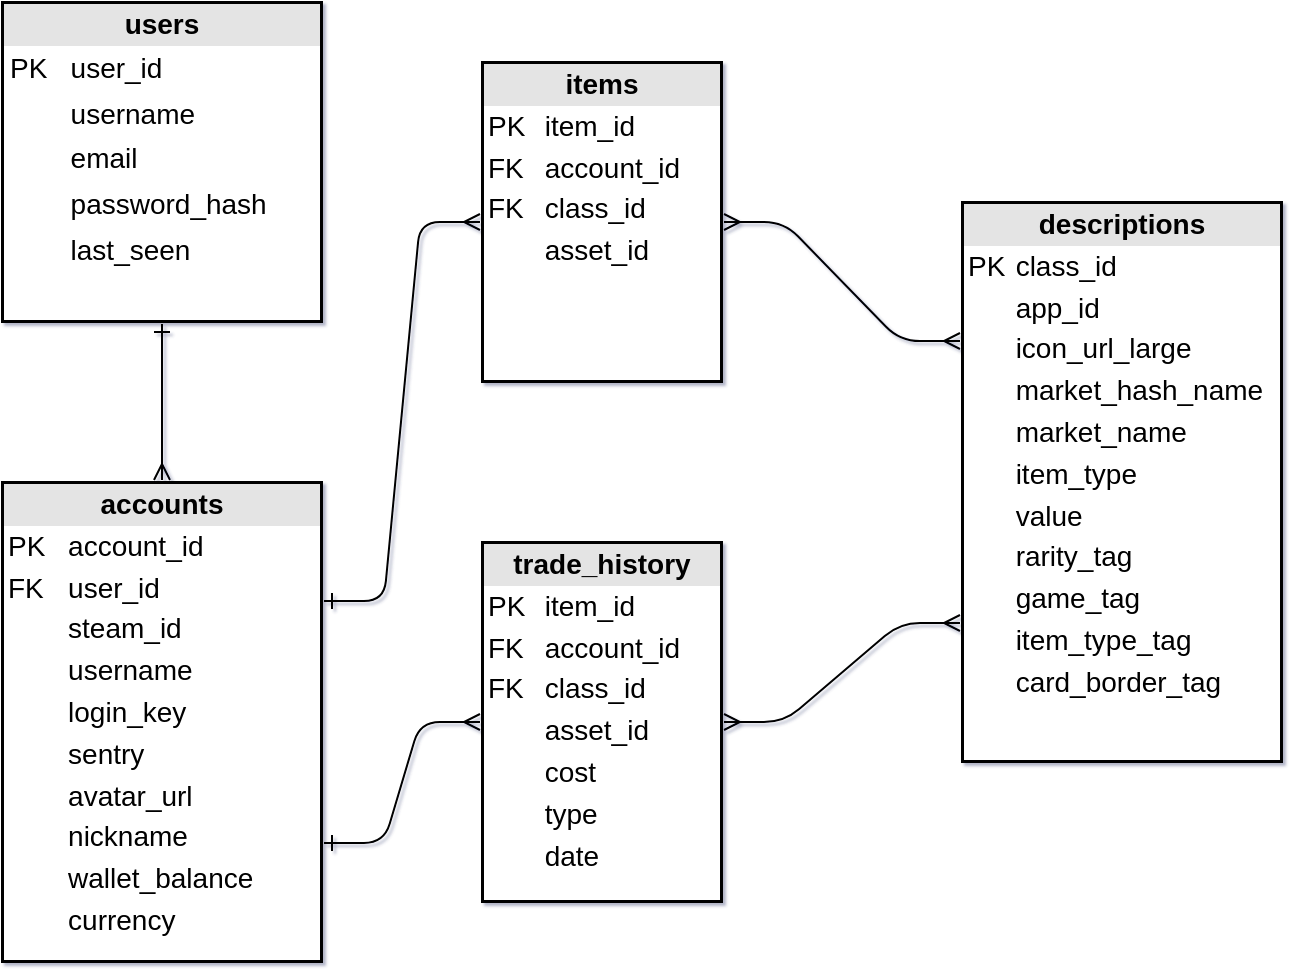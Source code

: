 <mxfile version="14.5.3" type="device"><diagram name="Page-1" id="9f46799a-70d6-7492-0946-bef42562c5a5"><mxGraphModel dx="1185" dy="588" grid="1" gridSize="10" guides="1" tooltips="1" connect="1" arrows="1" fold="1" page="1" pageScale="1" pageWidth="720" pageHeight="560" background="#ffffff" math="0" shadow="1"><root><mxCell id="0"/><mxCell id="1" parent="0"/><mxCell id="b2mbYdQ5OWqlQgxGF-j2-1" value="&lt;div style=&quot;text-align: center ; box-sizing: border-box ; width: 100% ; background: rgb(228 , 228 , 228) ; padding: 2px ; font-size: 14px&quot;&gt;&lt;b&gt;accounts&lt;/b&gt;&lt;/div&gt;&lt;table style=&quot;width: 100% ; font-size: 14px&quot; cellpadding=&quot;2&quot; cellspacing=&quot;0&quot;&gt;&lt;tbody style=&quot;font-size: 14px&quot;&gt;&lt;tr style=&quot;font-size: 14px&quot;&gt;&lt;td style=&quot;font-size: 14px&quot;&gt;PK&lt;/td&gt;&lt;td style=&quot;font-size: 14px&quot;&gt;account_id&lt;/td&gt;&lt;/tr&gt;&lt;tr style=&quot;font-size: 14px&quot;&gt;&lt;td style=&quot;font-size: 14px&quot;&gt;FK&lt;/td&gt;&lt;td style=&quot;font-size: 14px&quot;&gt;user_id&lt;/td&gt;&lt;/tr&gt;&lt;tr&gt;&lt;td&gt;&lt;br&gt;&lt;/td&gt;&lt;td&gt;steam_id&lt;br&gt;&lt;/td&gt;&lt;/tr&gt;&lt;tr&gt;&lt;td&gt;&lt;br&gt;&lt;/td&gt;&lt;td&gt;username&lt;br&gt;&lt;/td&gt;&lt;/tr&gt;&lt;tr&gt;&lt;td&gt;&lt;br&gt;&lt;/td&gt;&lt;td&gt;login_key&lt;br&gt;&lt;/td&gt;&lt;/tr&gt;&lt;tr&gt;&lt;td&gt;&lt;br&gt;&lt;/td&gt;&lt;td&gt;sentry&lt;br&gt;&lt;/td&gt;&lt;/tr&gt;&lt;tr&gt;&lt;td&gt;&lt;br&gt;&lt;/td&gt;&lt;td&gt;avatar_url&lt;br&gt;&lt;/td&gt;&lt;/tr&gt;&lt;tr&gt;&lt;td&gt;&lt;br&gt;&lt;/td&gt;&lt;td&gt;nickname&lt;br&gt;&lt;/td&gt;&lt;/tr&gt;&lt;tr&gt;&lt;td&gt;&lt;br&gt;&lt;/td&gt;&lt;td&gt;wallet_balance&lt;br&gt;&lt;/td&gt;&lt;/tr&gt;&lt;tr&gt;&lt;td&gt;&lt;br&gt;&lt;/td&gt;&lt;td&gt;currency&lt;br&gt;&lt;/td&gt;&lt;/tr&gt;&lt;/tbody&gt;&lt;/table&gt;" style="verticalAlign=top;align=left;overflow=fill;html=1;rounded=0;glass=0;sketch=0;shadow=0;perimeterSpacing=1;fillColor=#FFFFFF;labelBorderColor=#000000;horizontal=1;metaEdit=0;collapsible=0;dropTarget=0;container=0;arcSize=12;fillOpacity=100;strokeOpacity=100;labelPadding=0;fontSize=14;fontColor=#000000;strokeColor=#000000;" parent="1" vertex="1"><mxGeometry x="40" y="280" width="160" height="240" as="geometry"/></mxCell><mxCell id="b2mbYdQ5OWqlQgxGF-j2-4" value="&lt;div style=&quot;text-align: center ; box-sizing: border-box ; width: 100% ; background: rgb(228 , 228 , 228) ; padding: 2px ; font-size: 14px&quot;&gt;&lt;b&gt;items&lt;/b&gt;&lt;/div&gt;&lt;table style=&quot;width: 100% ; font-size: 14px&quot; cellpadding=&quot;2&quot; cellspacing=&quot;0&quot;&gt;&lt;tbody style=&quot;font-size: 14px&quot;&gt;&lt;tr style=&quot;font-size: 14px&quot;&gt;&lt;td style=&quot;font-size: 14px&quot;&gt;PK&lt;/td&gt;&lt;td style=&quot;font-size: 14px&quot;&gt;item_id&lt;/td&gt;&lt;/tr&gt;&lt;tr&gt;&lt;td&gt;FK&lt;/td&gt;&lt;td&gt;account_id&lt;br&gt;&lt;/td&gt;&lt;/tr&gt;&lt;tr&gt;&lt;td&gt;FK&lt;/td&gt;&lt;td&gt;class_id&lt;br&gt;&lt;/td&gt;&lt;/tr&gt;&lt;tr&gt;&lt;td&gt;&lt;br&gt;&lt;/td&gt;&lt;td&gt;asset_id&lt;br&gt;&lt;/td&gt;&lt;/tr&gt;&lt;/tbody&gt;&lt;/table&gt;" style="verticalAlign=top;align=left;overflow=fill;html=1;rounded=0;glass=0;sketch=0;shadow=0;perimeterSpacing=1;fillColor=#FFFFFF;labelBorderColor=#000000;horizontal=1;metaEdit=0;collapsible=0;dropTarget=0;container=0;arcSize=12;fillOpacity=100;strokeOpacity=100;labelPadding=0;fontSize=14;fontColor=#000000;" parent="1" vertex="1"><mxGeometry x="280" y="70" width="120" height="160" as="geometry"/></mxCell><mxCell id="b2mbYdQ5OWqlQgxGF-j2-9" value="&lt;div style=&quot;text-align: center ; box-sizing: border-box ; width: 100% ; background: rgb(228 , 228 , 228) ; padding: 2px ; font-size: 14px&quot;&gt;&lt;b&gt;descriptions&lt;/b&gt;&lt;/div&gt;&lt;table style=&quot;width: 100% ; font-size: 14px&quot; cellpadding=&quot;2&quot; cellspacing=&quot;0&quot;&gt;&lt;tbody style=&quot;font-size: 14px&quot;&gt;&lt;tr style=&quot;font-size: 14px&quot;&gt;&lt;td style=&quot;font-size: 14px&quot;&gt;PK&lt;/td&gt;&lt;td style=&quot;font-size: 14px&quot;&gt;class_id&lt;/td&gt;&lt;/tr&gt;&lt;tr&gt;&lt;td&gt;&lt;br&gt;&lt;/td&gt;&lt;td&gt;app_id&lt;br&gt;&lt;/td&gt;&lt;/tr&gt;&lt;tr&gt;&lt;td&gt;&lt;br&gt;&lt;/td&gt;&lt;td&gt;icon_url_large&lt;br&gt;&lt;/td&gt;&lt;/tr&gt;&lt;tr&gt;&lt;td&gt;&lt;br&gt;&lt;/td&gt;&lt;td&gt;market_hash_name&lt;br&gt;&lt;/td&gt;&lt;/tr&gt;&lt;tr&gt;&lt;td&gt;&lt;br&gt;&lt;/td&gt;&lt;td&gt;market_name&lt;br&gt;&lt;/td&gt;&lt;/tr&gt;&lt;tr&gt;&lt;td&gt;&lt;br&gt;&lt;/td&gt;&lt;td&gt;item_type&lt;br&gt;&lt;/td&gt;&lt;/tr&gt;&lt;tr&gt;&lt;td&gt;&lt;br&gt;&lt;/td&gt;&lt;td&gt;value&lt;br&gt;&lt;/td&gt;&lt;/tr&gt;&lt;tr&gt;&lt;td&gt;&lt;br&gt;&lt;/td&gt;&lt;td&gt;rarity_tag&lt;br&gt;&lt;/td&gt;&lt;/tr&gt;&lt;tr&gt;&lt;td&gt;&lt;br&gt;&lt;/td&gt;&lt;td&gt;game_tag&lt;br&gt;&lt;/td&gt;&lt;/tr&gt;&lt;tr&gt;&lt;td&gt;&lt;br&gt;&lt;/td&gt;&lt;td&gt;item_type_tag&lt;br&gt;&lt;/td&gt;&lt;/tr&gt;&lt;tr&gt;&lt;td&gt;&lt;br&gt;&lt;/td&gt;&lt;td&gt;card_border_tag&lt;br&gt;&lt;/td&gt;&lt;/tr&gt;&lt;tr style=&quot;font-size: 14px&quot;&gt;&lt;td style=&quot;font-size: 14px&quot;&gt;&lt;/td&gt;&lt;td style=&quot;font-size: 14px&quot;&gt;&lt;/td&gt;&lt;/tr&gt;&lt;/tbody&gt;&lt;/table&gt;" style="verticalAlign=top;align=left;overflow=fill;html=1;rounded=0;glass=0;sketch=0;shadow=0;perimeterSpacing=1;fillColor=#FFFFFF;labelBorderColor=#000000;horizontal=1;metaEdit=0;collapsible=0;dropTarget=0;container=0;arcSize=12;fillOpacity=100;strokeOpacity=100;labelPadding=0;fontSize=14;fontColor=#000000;" parent="1" vertex="1"><mxGeometry x="520" y="140" width="160" height="280" as="geometry"/></mxCell><mxCell id="b2mbYdQ5OWqlQgxGF-j2-13" value="&lt;div style=&quot;text-align: center ; box-sizing: border-box ; width: 100% ; background: rgb(228 , 228 , 228) ; padding: 2px ; font-size: 14px&quot;&gt;&lt;b&gt;trade_history&lt;/b&gt;&lt;/div&gt;&lt;table style=&quot;width: 100% ; font-size: 14px&quot; cellpadding=&quot;2&quot; cellspacing=&quot;0&quot;&gt;&lt;tbody style=&quot;font-size: 14px&quot;&gt;&lt;tr style=&quot;font-size: 14px&quot;&gt;&lt;td style=&quot;font-size: 14px&quot;&gt;PK&lt;/td&gt;&lt;td style=&quot;font-size: 14px&quot;&gt;item_id&lt;/td&gt;&lt;/tr&gt;&lt;tr style=&quot;font-size: 14px&quot;&gt;&lt;td style=&quot;font-size: 14px&quot;&gt;FK&lt;/td&gt;&lt;td style=&quot;font-size: 14px&quot;&gt;account_id&lt;/td&gt;&lt;/tr&gt;&lt;tr&gt;&lt;td&gt;FK&lt;/td&gt;&lt;td&gt;class_id&lt;br&gt;&lt;/td&gt;&lt;/tr&gt;&lt;tr&gt;&lt;td&gt;&lt;br&gt;&lt;/td&gt;&lt;td&gt;asset_id&lt;/td&gt;&lt;/tr&gt;&lt;tr&gt;&lt;td&gt;&lt;br&gt;&lt;/td&gt;&lt;td&gt;cost&lt;/td&gt;&lt;/tr&gt;&lt;tr&gt;&lt;td&gt;&lt;br&gt;&lt;/td&gt;&lt;td&gt;type&lt;/td&gt;&lt;/tr&gt;&lt;tr&gt;&lt;td&gt;&lt;br&gt;&lt;/td&gt;&lt;td&gt;date&lt;/td&gt;&lt;/tr&gt;&lt;/tbody&gt;&lt;/table&gt;" style="verticalAlign=top;align=left;overflow=fill;html=1;rounded=0;glass=0;sketch=0;shadow=0;perimeterSpacing=1;fillColor=#FFFFFF;labelBorderColor=#000000;horizontal=1;metaEdit=0;collapsible=0;dropTarget=0;container=0;arcSize=12;fillOpacity=100;strokeOpacity=100;labelPadding=0;fontSize=14;fontColor=#000000;" parent="1" vertex="1"><mxGeometry x="280" y="310" width="120" height="180" as="geometry"/></mxCell><mxCell id="2" value="&lt;div style=&quot;box-sizing: border-box ; width: 100% ; background: rgb(228 , 228 , 228) ; padding: 2px ; font-size: 14px&quot;&gt;&lt;b&gt;users&lt;/b&gt;&lt;/div&gt;&lt;table style=&quot;width: 100% ; font-size: 14px&quot; cellpadding=&quot;3&quot; cellspacing=&quot;0&quot;&gt;&lt;tbody style=&quot;font-size: 14px&quot;&gt;&lt;tr style=&quot;font-size: 14px&quot;&gt;&lt;td style=&quot;text-align: justify ; font-size: 14px&quot;&gt;PK&lt;/td&gt;&lt;td style=&quot;text-align: justify ; font-size: 14px&quot;&gt;user_id&lt;/td&gt;&lt;/tr&gt;&lt;tr style=&quot;font-size: 14px&quot;&gt;&lt;td style=&quot;text-align: justify ; font-size: 14px&quot;&gt;&lt;/td&gt;&lt;td style=&quot;text-align: justify ; font-size: 14px&quot;&gt;username&lt;/td&gt;&lt;/tr&gt;&lt;tr&gt;&lt;td style=&quot;text-align: justify&quot;&gt;&lt;br&gt;&lt;/td&gt;&lt;td style=&quot;text-align: justify&quot;&gt;email&lt;/td&gt;&lt;/tr&gt;&lt;tr&gt;&lt;td style=&quot;text-align: justify&quot;&gt;&lt;br&gt;&lt;/td&gt;&lt;td style=&quot;text-align: justify&quot;&gt;password_hash&lt;/td&gt;&lt;/tr&gt;&lt;tr&gt;&lt;td style=&quot;text-align: justify&quot;&gt;&lt;br&gt;&lt;/td&gt;&lt;td style=&quot;text-align: justify&quot;&gt;last_seen&lt;/td&gt;&lt;/tr&gt;&lt;/tbody&gt;&lt;/table&gt;" style="verticalAlign=top;align=center;overflow=fill;html=1;rounded=0;glass=0;sketch=0;shadow=0;perimeterSpacing=1;fillColor=#FFFFFF;labelBorderColor=#000000;horizontal=1;metaEdit=0;collapsible=0;dropTarget=0;container=0;arcSize=12;fillOpacity=100;strokeOpacity=100;labelPadding=0;fontSize=14;fontColor=#000000;" parent="1" vertex="1"><mxGeometry x="40" y="40" width="160" height="160" as="geometry"/></mxCell><mxCell id="7" value="" style="endArrow=ERone;startArrow=ERmany;html=1;strokeColor=#000000;entryX=0.5;entryY=1;entryDx=0;entryDy=0;exitX=0.5;exitY=0;exitDx=0;exitDy=0;edgeStyle=orthogonalEdgeStyle;curved=1;startFill=0;endFill=0;" parent="1" source="b2mbYdQ5OWqlQgxGF-j2-1" target="2" edge="1"><mxGeometry width="50" height="50" relative="1" as="geometry"><mxPoint x="230" y="320" as="sourcePoint"/><mxPoint x="280" y="270" as="targetPoint"/></mxGeometry></mxCell><mxCell id="S2cnbxs4xrwktW-b6zjz-7" value="" style="endArrow=ERmany;startArrow=ERone;html=1;strokeColor=#000000;entryX=0;entryY=0.5;entryDx=0;entryDy=0;exitX=1;exitY=0.25;exitDx=0;exitDy=0;edgeStyle=entityRelationEdgeStyle;startFill=0;endFill=0;" edge="1" parent="1" source="b2mbYdQ5OWqlQgxGF-j2-1" target="b2mbYdQ5OWqlQgxGF-j2-4"><mxGeometry width="50" height="50" relative="1" as="geometry"><mxPoint x="340" y="330" as="sourcePoint"/><mxPoint x="340" y="252" as="targetPoint"/></mxGeometry></mxCell><mxCell id="S2cnbxs4xrwktW-b6zjz-8" value="" style="endArrow=ERmany;startArrow=ERone;html=1;strokeColor=#000000;entryX=0;entryY=0.5;entryDx=0;entryDy=0;exitX=1;exitY=0.75;exitDx=0;exitDy=0;edgeStyle=entityRelationEdgeStyle;startFill=0;endFill=0;" edge="1" parent="1" source="b2mbYdQ5OWqlQgxGF-j2-1" target="b2mbYdQ5OWqlQgxGF-j2-13"><mxGeometry width="50" height="50" relative="1" as="geometry"><mxPoint x="590" y="499.5" as="sourcePoint"/><mxPoint x="668" y="320" as="targetPoint"/></mxGeometry></mxCell><mxCell id="S2cnbxs4xrwktW-b6zjz-10" value="" style="endArrow=ERmany;startArrow=ERmany;html=1;strokeColor=#000000;entryX=0;entryY=0.25;entryDx=0;entryDy=0;exitX=1;exitY=0.5;exitDx=0;exitDy=0;edgeStyle=entityRelationEdgeStyle;startFill=0;endFill=0;" edge="1" parent="1" source="b2mbYdQ5OWqlQgxGF-j2-4" target="b2mbYdQ5OWqlQgxGF-j2-9"><mxGeometry width="50" height="50" relative="1" as="geometry"><mxPoint x="211" y="349.5" as="sourcePoint"/><mxPoint x="289" y="170" as="targetPoint"/></mxGeometry></mxCell><mxCell id="S2cnbxs4xrwktW-b6zjz-11" value="" style="endArrow=ERmany;startArrow=ERmany;html=1;strokeColor=#000000;entryX=0;entryY=0.75;entryDx=0;entryDy=0;exitX=1;exitY=0.5;exitDx=0;exitDy=0;edgeStyle=entityRelationEdgeStyle;startFill=0;endFill=0;" edge="1" parent="1" source="b2mbYdQ5OWqlQgxGF-j2-13" target="b2mbYdQ5OWqlQgxGF-j2-9"><mxGeometry width="50" height="50" relative="1" as="geometry"><mxPoint x="451" y="170" as="sourcePoint"/><mxPoint x="529" y="209.5" as="targetPoint"/></mxGeometry></mxCell></root></mxGraphModel></diagram></mxfile>
